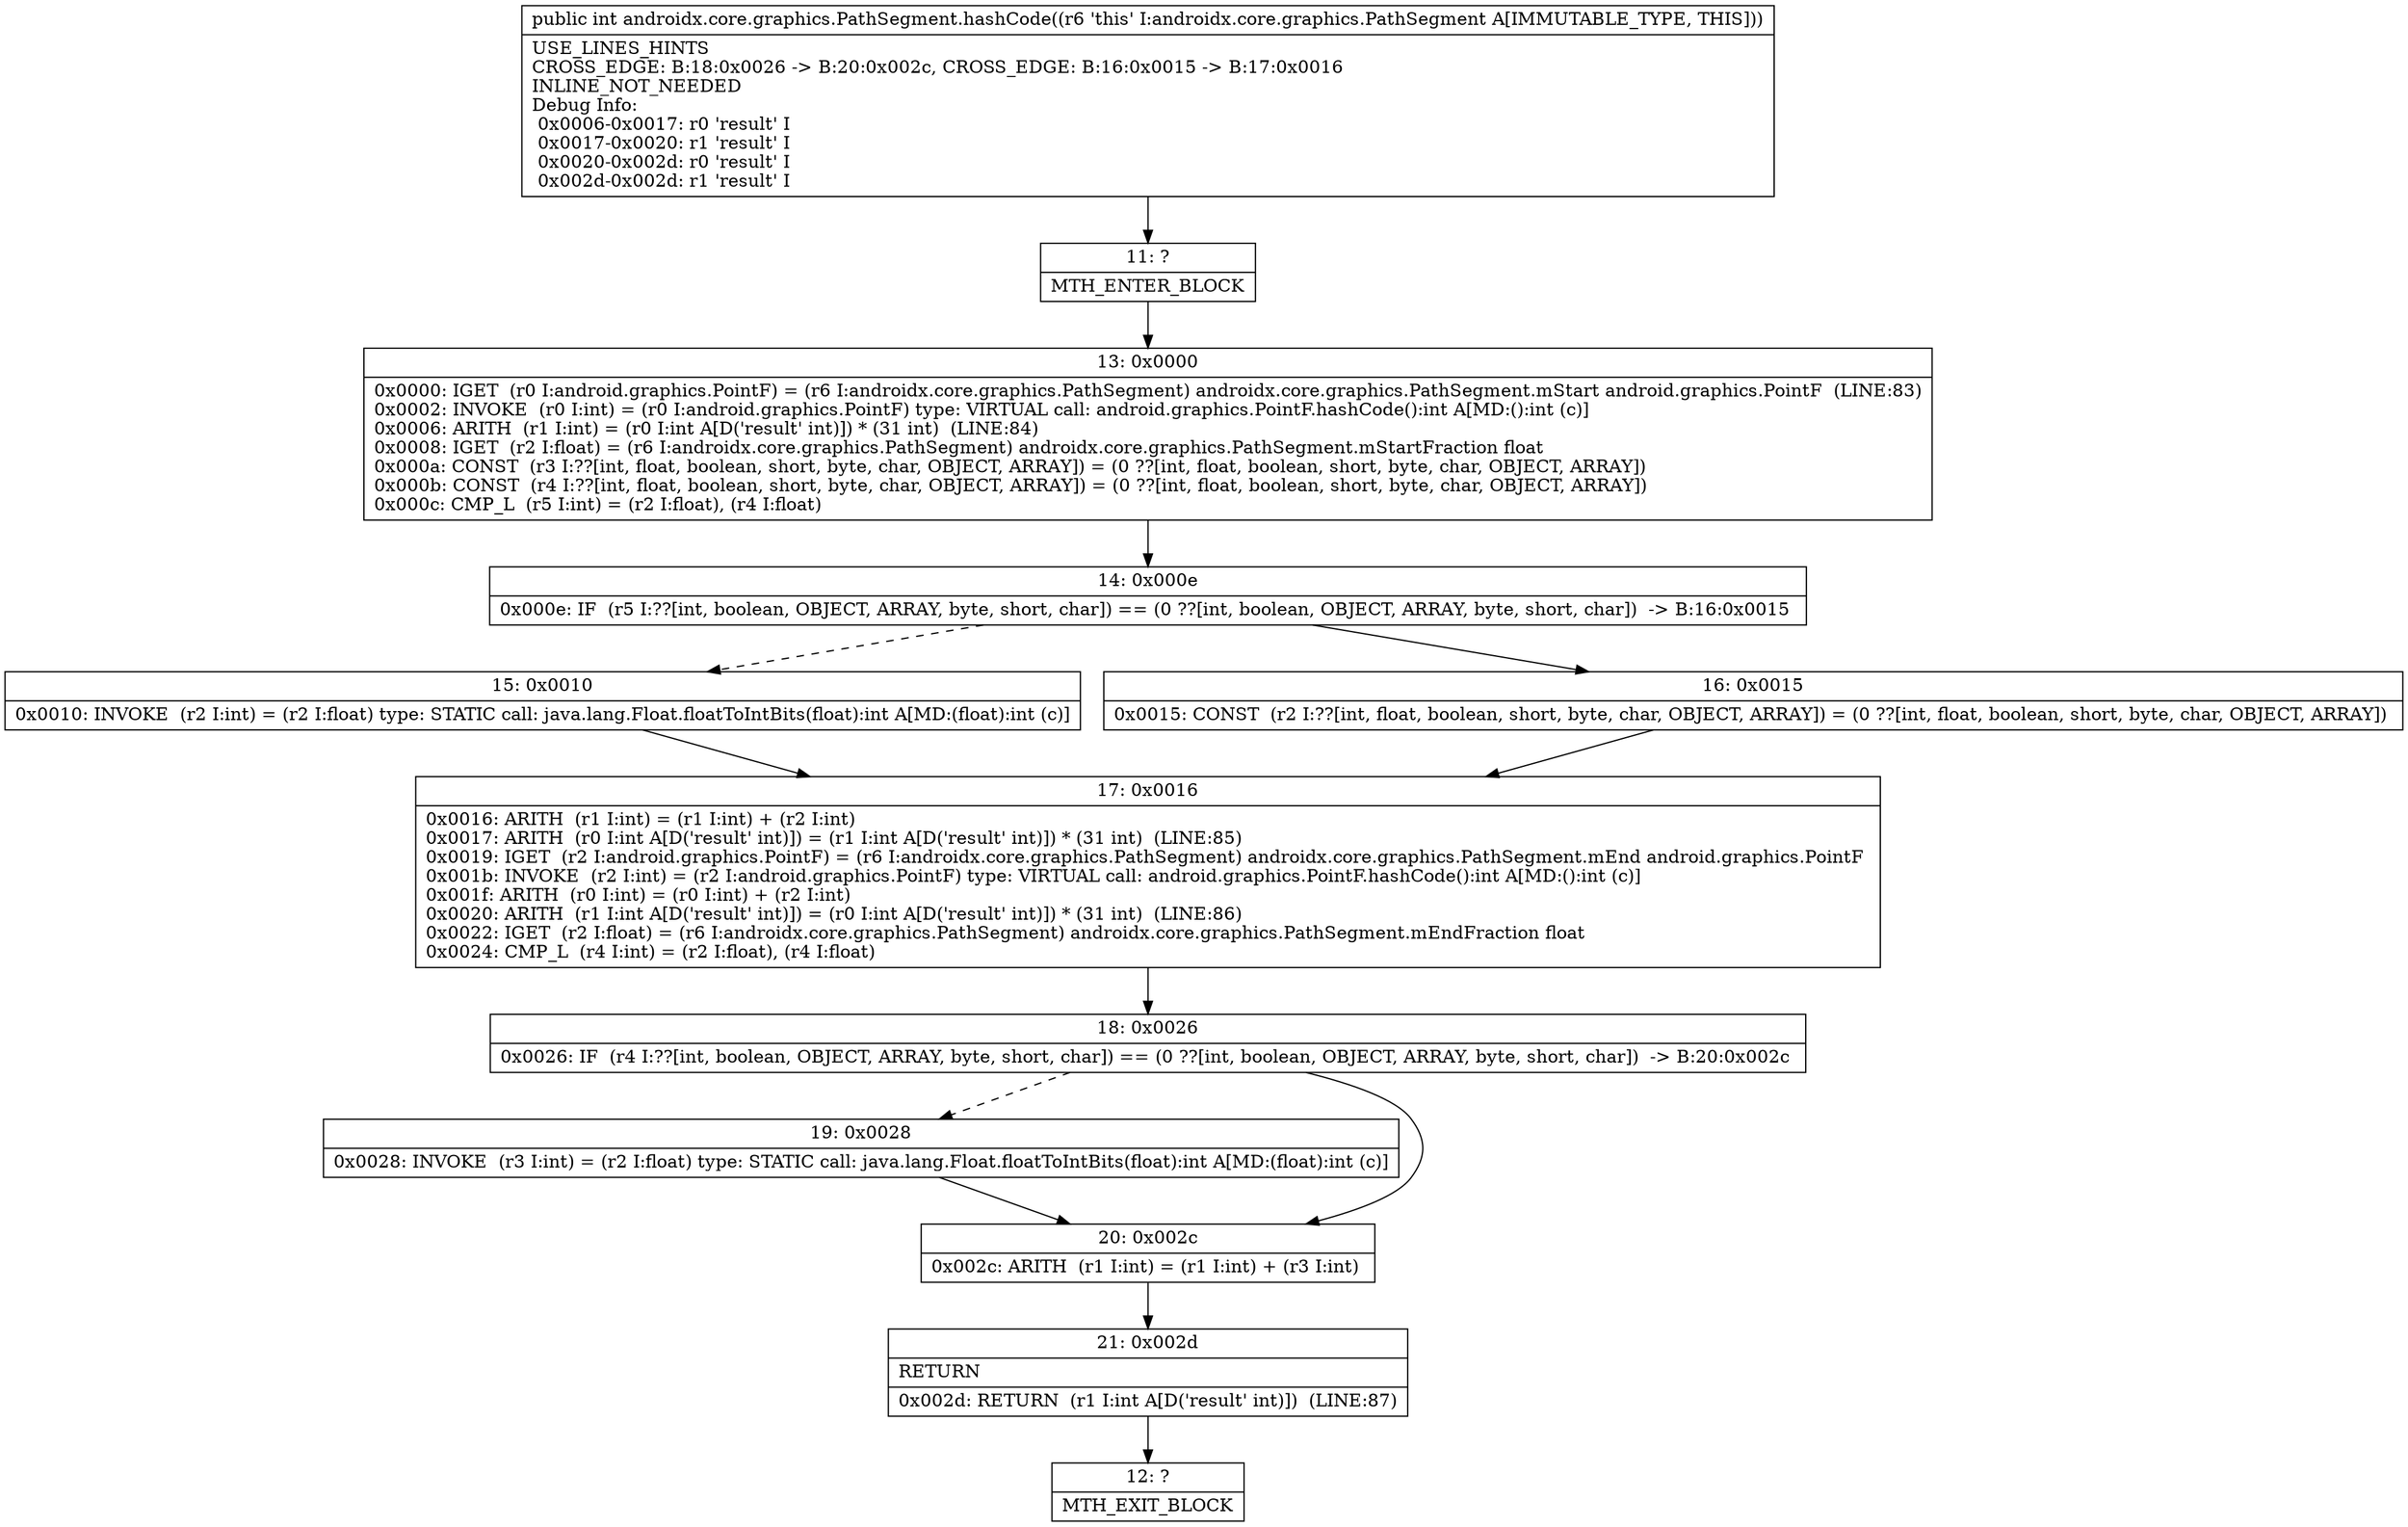 digraph "CFG forandroidx.core.graphics.PathSegment.hashCode()I" {
Node_11 [shape=record,label="{11\:\ ?|MTH_ENTER_BLOCK\l}"];
Node_13 [shape=record,label="{13\:\ 0x0000|0x0000: IGET  (r0 I:android.graphics.PointF) = (r6 I:androidx.core.graphics.PathSegment) androidx.core.graphics.PathSegment.mStart android.graphics.PointF  (LINE:83)\l0x0002: INVOKE  (r0 I:int) = (r0 I:android.graphics.PointF) type: VIRTUAL call: android.graphics.PointF.hashCode():int A[MD:():int (c)]\l0x0006: ARITH  (r1 I:int) = (r0 I:int A[D('result' int)]) * (31 int)  (LINE:84)\l0x0008: IGET  (r2 I:float) = (r6 I:androidx.core.graphics.PathSegment) androidx.core.graphics.PathSegment.mStartFraction float \l0x000a: CONST  (r3 I:??[int, float, boolean, short, byte, char, OBJECT, ARRAY]) = (0 ??[int, float, boolean, short, byte, char, OBJECT, ARRAY]) \l0x000b: CONST  (r4 I:??[int, float, boolean, short, byte, char, OBJECT, ARRAY]) = (0 ??[int, float, boolean, short, byte, char, OBJECT, ARRAY]) \l0x000c: CMP_L  (r5 I:int) = (r2 I:float), (r4 I:float) \l}"];
Node_14 [shape=record,label="{14\:\ 0x000e|0x000e: IF  (r5 I:??[int, boolean, OBJECT, ARRAY, byte, short, char]) == (0 ??[int, boolean, OBJECT, ARRAY, byte, short, char])  \-\> B:16:0x0015 \l}"];
Node_15 [shape=record,label="{15\:\ 0x0010|0x0010: INVOKE  (r2 I:int) = (r2 I:float) type: STATIC call: java.lang.Float.floatToIntBits(float):int A[MD:(float):int (c)]\l}"];
Node_17 [shape=record,label="{17\:\ 0x0016|0x0016: ARITH  (r1 I:int) = (r1 I:int) + (r2 I:int) \l0x0017: ARITH  (r0 I:int A[D('result' int)]) = (r1 I:int A[D('result' int)]) * (31 int)  (LINE:85)\l0x0019: IGET  (r2 I:android.graphics.PointF) = (r6 I:androidx.core.graphics.PathSegment) androidx.core.graphics.PathSegment.mEnd android.graphics.PointF \l0x001b: INVOKE  (r2 I:int) = (r2 I:android.graphics.PointF) type: VIRTUAL call: android.graphics.PointF.hashCode():int A[MD:():int (c)]\l0x001f: ARITH  (r0 I:int) = (r0 I:int) + (r2 I:int) \l0x0020: ARITH  (r1 I:int A[D('result' int)]) = (r0 I:int A[D('result' int)]) * (31 int)  (LINE:86)\l0x0022: IGET  (r2 I:float) = (r6 I:androidx.core.graphics.PathSegment) androidx.core.graphics.PathSegment.mEndFraction float \l0x0024: CMP_L  (r4 I:int) = (r2 I:float), (r4 I:float) \l}"];
Node_18 [shape=record,label="{18\:\ 0x0026|0x0026: IF  (r4 I:??[int, boolean, OBJECT, ARRAY, byte, short, char]) == (0 ??[int, boolean, OBJECT, ARRAY, byte, short, char])  \-\> B:20:0x002c \l}"];
Node_19 [shape=record,label="{19\:\ 0x0028|0x0028: INVOKE  (r3 I:int) = (r2 I:float) type: STATIC call: java.lang.Float.floatToIntBits(float):int A[MD:(float):int (c)]\l}"];
Node_20 [shape=record,label="{20\:\ 0x002c|0x002c: ARITH  (r1 I:int) = (r1 I:int) + (r3 I:int) \l}"];
Node_21 [shape=record,label="{21\:\ 0x002d|RETURN\l|0x002d: RETURN  (r1 I:int A[D('result' int)])  (LINE:87)\l}"];
Node_12 [shape=record,label="{12\:\ ?|MTH_EXIT_BLOCK\l}"];
Node_16 [shape=record,label="{16\:\ 0x0015|0x0015: CONST  (r2 I:??[int, float, boolean, short, byte, char, OBJECT, ARRAY]) = (0 ??[int, float, boolean, short, byte, char, OBJECT, ARRAY]) \l}"];
MethodNode[shape=record,label="{public int androidx.core.graphics.PathSegment.hashCode((r6 'this' I:androidx.core.graphics.PathSegment A[IMMUTABLE_TYPE, THIS]))  | USE_LINES_HINTS\lCROSS_EDGE: B:18:0x0026 \-\> B:20:0x002c, CROSS_EDGE: B:16:0x0015 \-\> B:17:0x0016\lINLINE_NOT_NEEDED\lDebug Info:\l  0x0006\-0x0017: r0 'result' I\l  0x0017\-0x0020: r1 'result' I\l  0x0020\-0x002d: r0 'result' I\l  0x002d\-0x002d: r1 'result' I\l}"];
MethodNode -> Node_11;Node_11 -> Node_13;
Node_13 -> Node_14;
Node_14 -> Node_15[style=dashed];
Node_14 -> Node_16;
Node_15 -> Node_17;
Node_17 -> Node_18;
Node_18 -> Node_19[style=dashed];
Node_18 -> Node_20;
Node_19 -> Node_20;
Node_20 -> Node_21;
Node_21 -> Node_12;
Node_16 -> Node_17;
}

